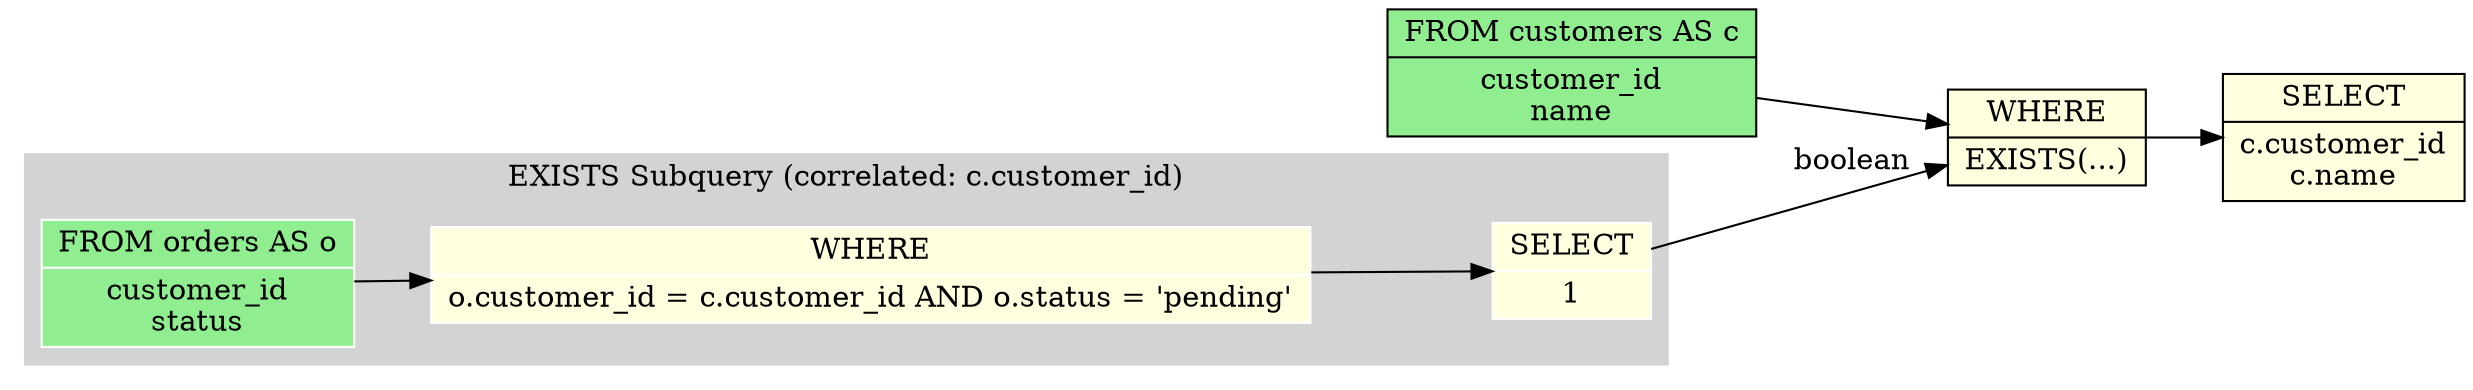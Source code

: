 digraph schema_flow {
  rankdir=LR;
  node [shape=record];

  // Source tables
  node_0 [label="FROM customers AS c|customer_id\nname", style=filled, fillcolor=lightgreen];

  // Operations
  node_1 [label="WHERE|EXISTS(...)", style=filled, fillcolor=lightyellow];
  node_3 [label="SELECT|c.customer_id\nc.name", style=filled, fillcolor=lightyellow];

  // Data flow edges

  // JOIN operations with table info
  node_0 -> node_1;
  node_1 -> node_3;

  subgraph cluster_node_2 {
    label="EXISTS Subquery (correlated: c.customer_id)";
    style=filled;
    color=lightgrey;
    node [style=filled,color=white];
    // Source tables
    subq_0_node_0 [label="FROM orders AS o|customer_id\nstatus", style=filled, fillcolor=lightgreen];
    // Operations
    subq_0_node_1 [label="WHERE|o.customer_id = c.customer_id AND o.status = 'pending'", style=filled, fillcolor=lightyellow];
    subq_0_node_2 [label="SELECT|1", style=filled, fillcolor=lightyellow];
    // Data flow edges
    // JOIN operations with table info
    subq_0_node_0 -> subq_0_node_1;
    subq_0_node_1 -> subq_0_node_2;
  }
  subq_0_node_2 -> node_1 [label="boolean"];
}